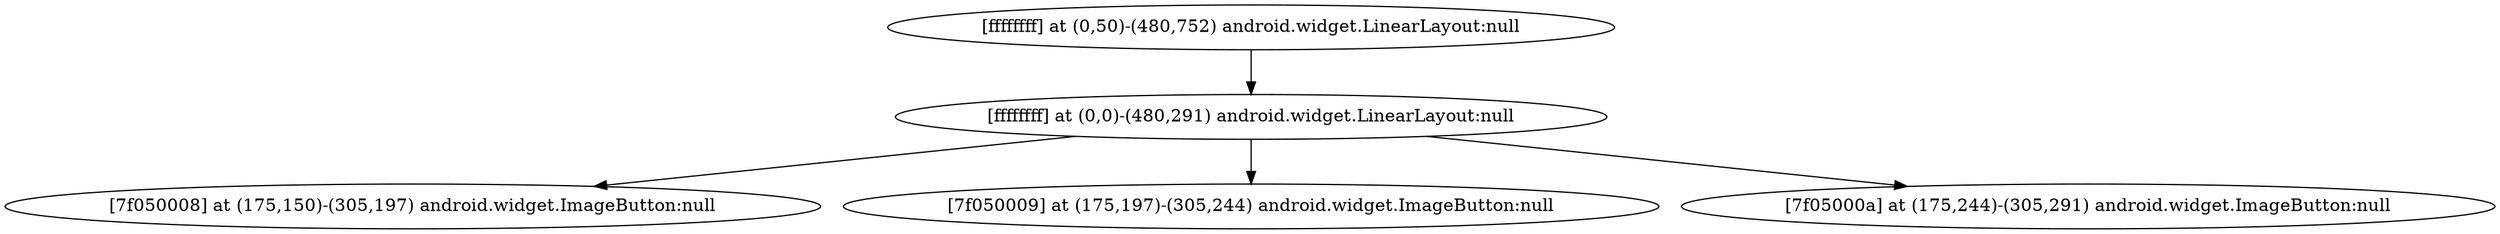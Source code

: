 strict digraph G {
  1 [ label="[ffffffff] at (0,50)-(480,752) android.widget.LinearLayout:null" ];
  2 [ label="[ffffffff] at (0,0)-(480,291) android.widget.LinearLayout:null" ];
  3 [ label="[7f050008] at (175,150)-(305,197) android.widget.ImageButton:null" ];
  4 [ label="[7f050009] at (175,197)-(305,244) android.widget.ImageButton:null" ];
  5 [ label="[7f05000a] at (175,244)-(305,291) android.widget.ImageButton:null" ];
  1 -> 2;
  2 -> 3;
  2 -> 4;
  2 -> 5;
}
